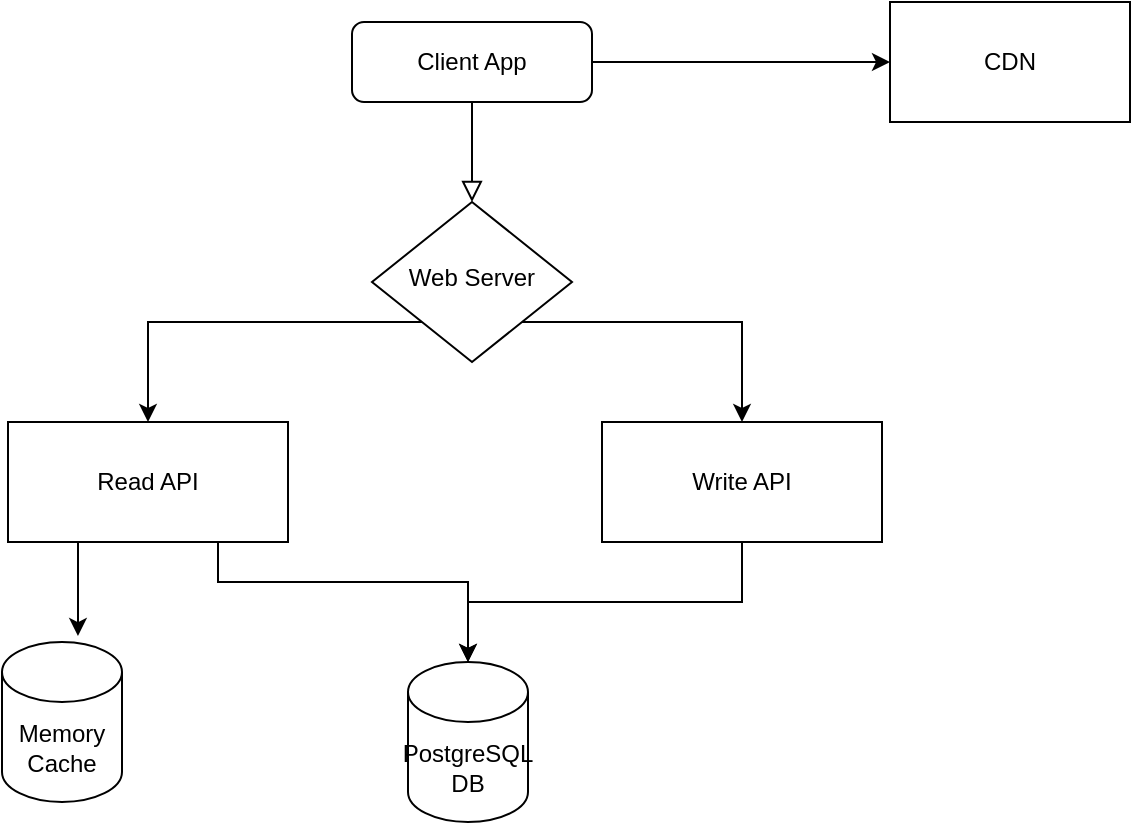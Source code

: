 <mxfile version="20.5.3" type="github" pages="3">
  <diagram id="C5RBs43oDa-KdzZeNtuy" name="System Design">
    <mxGraphModel dx="1298" dy="835" grid="1" gridSize="10" guides="1" tooltips="1" connect="1" arrows="1" fold="1" page="1" pageScale="1" pageWidth="827" pageHeight="1169" math="0" shadow="0">
      <root>
        <mxCell id="WIyWlLk6GJQsqaUBKTNV-0" />
        <mxCell id="WIyWlLk6GJQsqaUBKTNV-1" parent="WIyWlLk6GJQsqaUBKTNV-0" />
        <mxCell id="WIyWlLk6GJQsqaUBKTNV-2" value="" style="rounded=0;html=1;jettySize=auto;orthogonalLoop=1;fontSize=11;endArrow=block;endFill=0;endSize=8;strokeWidth=1;shadow=0;labelBackgroundColor=none;edgeStyle=orthogonalEdgeStyle;" parent="WIyWlLk6GJQsqaUBKTNV-1" source="WIyWlLk6GJQsqaUBKTNV-3" target="WIyWlLk6GJQsqaUBKTNV-6" edge="1">
          <mxGeometry relative="1" as="geometry" />
        </mxCell>
        <mxCell id="VoPTA-G794SH5kr1-yY1-12" style="edgeStyle=orthogonalEdgeStyle;rounded=0;orthogonalLoop=1;jettySize=auto;html=1;exitX=1;exitY=0.5;exitDx=0;exitDy=0;entryX=0;entryY=0.5;entryDx=0;entryDy=0;" edge="1" parent="WIyWlLk6GJQsqaUBKTNV-1" source="WIyWlLk6GJQsqaUBKTNV-3" target="VoPTA-G794SH5kr1-yY1-11">
          <mxGeometry relative="1" as="geometry" />
        </mxCell>
        <mxCell id="WIyWlLk6GJQsqaUBKTNV-3" value="Client App" style="rounded=1;whiteSpace=wrap;html=1;fontSize=12;glass=0;strokeWidth=1;shadow=0;" parent="WIyWlLk6GJQsqaUBKTNV-1" vertex="1">
          <mxGeometry x="212" y="80" width="120" height="40" as="geometry" />
        </mxCell>
        <mxCell id="VoPTA-G794SH5kr1-yY1-6" style="edgeStyle=orthogonalEdgeStyle;rounded=0;orthogonalLoop=1;jettySize=auto;html=1;exitX=0;exitY=1;exitDx=0;exitDy=0;entryX=0.5;entryY=0;entryDx=0;entryDy=0;" edge="1" parent="WIyWlLk6GJQsqaUBKTNV-1" source="WIyWlLk6GJQsqaUBKTNV-6" target="VoPTA-G794SH5kr1-yY1-3">
          <mxGeometry relative="1" as="geometry" />
        </mxCell>
        <mxCell id="VoPTA-G794SH5kr1-yY1-7" style="edgeStyle=orthogonalEdgeStyle;rounded=0;orthogonalLoop=1;jettySize=auto;html=1;exitX=1;exitY=1;exitDx=0;exitDy=0;" edge="1" parent="WIyWlLk6GJQsqaUBKTNV-1" source="WIyWlLk6GJQsqaUBKTNV-6" target="VoPTA-G794SH5kr1-yY1-4">
          <mxGeometry relative="1" as="geometry" />
        </mxCell>
        <mxCell id="WIyWlLk6GJQsqaUBKTNV-6" value="Web Server" style="rhombus;whiteSpace=wrap;html=1;shadow=0;fontFamily=Helvetica;fontSize=12;align=center;strokeWidth=1;spacing=6;spacingTop=-4;" parent="WIyWlLk6GJQsqaUBKTNV-1" vertex="1">
          <mxGeometry x="222" y="170" width="100" height="80" as="geometry" />
        </mxCell>
        <mxCell id="VoPTA-G794SH5kr1-yY1-1" value="&lt;div&gt;PostgreSQL&lt;br&gt;DB&lt;br&gt;&lt;/div&gt;" style="shape=cylinder3;whiteSpace=wrap;html=1;boundedLbl=1;backgroundOutline=1;size=15;" vertex="1" parent="WIyWlLk6GJQsqaUBKTNV-1">
          <mxGeometry x="240" y="400" width="60" height="80" as="geometry" />
        </mxCell>
        <mxCell id="VoPTA-G794SH5kr1-yY1-8" style="edgeStyle=orthogonalEdgeStyle;rounded=0;orthogonalLoop=1;jettySize=auto;html=1;exitX=0.75;exitY=1;exitDx=0;exitDy=0;entryX=0.5;entryY=0;entryDx=0;entryDy=0;entryPerimeter=0;" edge="1" parent="WIyWlLk6GJQsqaUBKTNV-1" source="VoPTA-G794SH5kr1-yY1-3" target="VoPTA-G794SH5kr1-yY1-1">
          <mxGeometry relative="1" as="geometry">
            <Array as="points">
              <mxPoint x="145" y="360" />
              <mxPoint x="270" y="360" />
            </Array>
          </mxGeometry>
        </mxCell>
        <mxCell id="VoPTA-G794SH5kr1-yY1-9" style="edgeStyle=orthogonalEdgeStyle;rounded=0;orthogonalLoop=1;jettySize=auto;html=1;exitX=0.25;exitY=1;exitDx=0;exitDy=0;entryX=0.633;entryY=-0.037;entryDx=0;entryDy=0;entryPerimeter=0;" edge="1" parent="WIyWlLk6GJQsqaUBKTNV-1" source="VoPTA-G794SH5kr1-yY1-3" target="VoPTA-G794SH5kr1-yY1-5">
          <mxGeometry relative="1" as="geometry" />
        </mxCell>
        <mxCell id="VoPTA-G794SH5kr1-yY1-3" value="Read API" style="rounded=0;whiteSpace=wrap;html=1;" vertex="1" parent="WIyWlLk6GJQsqaUBKTNV-1">
          <mxGeometry x="40" y="280" width="140" height="60" as="geometry" />
        </mxCell>
        <mxCell id="VoPTA-G794SH5kr1-yY1-10" style="edgeStyle=orthogonalEdgeStyle;rounded=0;orthogonalLoop=1;jettySize=auto;html=1;exitX=0.5;exitY=1;exitDx=0;exitDy=0;entryX=0.5;entryY=0;entryDx=0;entryDy=0;entryPerimeter=0;" edge="1" parent="WIyWlLk6GJQsqaUBKTNV-1" source="VoPTA-G794SH5kr1-yY1-4" target="VoPTA-G794SH5kr1-yY1-1">
          <mxGeometry relative="1" as="geometry" />
        </mxCell>
        <mxCell id="VoPTA-G794SH5kr1-yY1-4" value="Write API" style="rounded=0;whiteSpace=wrap;html=1;" vertex="1" parent="WIyWlLk6GJQsqaUBKTNV-1">
          <mxGeometry x="337" y="280" width="140" height="60" as="geometry" />
        </mxCell>
        <mxCell id="VoPTA-G794SH5kr1-yY1-5" value="Memory &lt;br&gt;Cache" style="shape=cylinder3;whiteSpace=wrap;html=1;boundedLbl=1;backgroundOutline=1;size=15;" vertex="1" parent="WIyWlLk6GJQsqaUBKTNV-1">
          <mxGeometry x="37" y="390" width="60" height="80" as="geometry" />
        </mxCell>
        <mxCell id="VoPTA-G794SH5kr1-yY1-11" value="CDN" style="rounded=0;whiteSpace=wrap;html=1;" vertex="1" parent="WIyWlLk6GJQsqaUBKTNV-1">
          <mxGeometry x="481" y="70" width="120" height="60" as="geometry" />
        </mxCell>
      </root>
    </mxGraphModel>
  </diagram>
  <diagram id="403Et2VOp6jK4GEc07T2" name="ERD">
    <mxGraphModel dx="1298" dy="835" grid="1" gridSize="10" guides="1" tooltips="1" connect="1" arrows="1" fold="1" page="1" pageScale="1" pageWidth="1100" pageHeight="850" math="0" shadow="0">
      <root>
        <mxCell id="0" />
        <mxCell id="1" parent="0" />
        <mxCell id="5zdlrHTTuu-GNPmjSPpC-19" style="edgeStyle=orthogonalEdgeStyle;rounded=0;orthogonalLoop=1;jettySize=auto;html=1;exitX=0.5;exitY=1;exitDx=0;exitDy=0;entryX=0.5;entryY=0;entryDx=0;entryDy=0;endArrow=none;endFill=0;" edge="1" parent="1" source="5zdlrHTTuu-GNPmjSPpC-12" target="5zdlrHTTuu-GNPmjSPpC-16">
          <mxGeometry relative="1" as="geometry" />
        </mxCell>
        <mxCell id="5zdlrHTTuu-GNPmjSPpC-20" style="edgeStyle=orthogonalEdgeStyle;rounded=0;orthogonalLoop=1;jettySize=auto;html=1;exitX=0.5;exitY=1;exitDx=0;exitDy=0;entryX=0.5;entryY=0;entryDx=0;entryDy=0;endArrow=none;endFill=0;" edge="1" parent="1" source="5zdlrHTTuu-GNPmjSPpC-12" target="5zdlrHTTuu-GNPmjSPpC-17">
          <mxGeometry relative="1" as="geometry" />
        </mxCell>
        <mxCell id="5zdlrHTTuu-GNPmjSPpC-21" style="edgeStyle=orthogonalEdgeStyle;rounded=0;orthogonalLoop=1;jettySize=auto;html=1;exitX=0.5;exitY=1;exitDx=0;exitDy=0;entryX=0.5;entryY=0;entryDx=0;entryDy=0;endArrow=none;endFill=0;" edge="1" parent="1" source="5zdlrHTTuu-GNPmjSPpC-12" target="5zdlrHTTuu-GNPmjSPpC-18">
          <mxGeometry relative="1" as="geometry" />
        </mxCell>
        <mxCell id="5zdlrHTTuu-GNPmjSPpC-12" value="Boat" style="rounded=0;whiteSpace=wrap;html=1;" vertex="1" parent="1">
          <mxGeometry x="257" y="290" width="120" height="60" as="geometry" />
        </mxCell>
        <mxCell id="5zdlrHTTuu-GNPmjSPpC-14" style="edgeStyle=orthogonalEdgeStyle;rounded=0;orthogonalLoop=1;jettySize=auto;html=1;endArrow=none;endFill=0;" edge="1" parent="1" source="5zdlrHTTuu-GNPmjSPpC-13" target="5zdlrHTTuu-GNPmjSPpC-12">
          <mxGeometry relative="1" as="geometry" />
        </mxCell>
        <mxCell id="5zdlrHTTuu-GNPmjSPpC-27" style="edgeStyle=orthogonalEdgeStyle;rounded=0;orthogonalLoop=1;jettySize=auto;html=1;exitX=0.5;exitY=1;exitDx=0;exitDy=0;entryX=0.5;entryY=0;entryDx=0;entryDy=0;endArrow=none;endFill=0;" edge="1" parent="1" source="5zdlrHTTuu-GNPmjSPpC-13" target="5zdlrHTTuu-GNPmjSPpC-23">
          <mxGeometry relative="1" as="geometry" />
        </mxCell>
        <mxCell id="5zdlrHTTuu-GNPmjSPpC-13" value="Status" style="rounded=0;whiteSpace=wrap;html=1;" vertex="1" parent="1">
          <mxGeometry x="697" y="290" width="120" height="60" as="geometry" />
        </mxCell>
        <mxCell id="5zdlrHTTuu-GNPmjSPpC-15" value="has" style="rhombus;whiteSpace=wrap;html=1;" vertex="1" parent="1">
          <mxGeometry x="497" y="280" width="80" height="80" as="geometry" />
        </mxCell>
        <mxCell id="5zdlrHTTuu-GNPmjSPpC-16" value="Status" style="ellipse;whiteSpace=wrap;html=1;" vertex="1" parent="1">
          <mxGeometry x="157" y="445" width="60" height="30" as="geometry" />
        </mxCell>
        <mxCell id="5zdlrHTTuu-GNPmjSPpC-17" value="Name" style="ellipse;whiteSpace=wrap;html=1;" vertex="1" parent="1">
          <mxGeometry x="287" y="445" width="60" height="30" as="geometry" />
        </mxCell>
        <mxCell id="5zdlrHTTuu-GNPmjSPpC-18" value="Guide?" style="ellipse;whiteSpace=wrap;html=1;" vertex="1" parent="1">
          <mxGeometry x="397" y="445" width="60" height="30" as="geometry" />
        </mxCell>
        <mxCell id="5zdlrHTTuu-GNPmjSPpC-23" value="Docked" style="ellipse;whiteSpace=wrap;html=1;" vertex="1" parent="1">
          <mxGeometry x="547" y="460" width="60" height="30" as="geometry" />
        </mxCell>
        <mxCell id="5zdlrHTTuu-GNPmjSPpC-28" style="edgeStyle=orthogonalEdgeStyle;rounded=0;orthogonalLoop=1;jettySize=auto;html=1;exitX=0.5;exitY=0;exitDx=0;exitDy=0;endArrow=none;endFill=0;entryX=0.5;entryY=1;entryDx=0;entryDy=0;" edge="1" parent="1" source="5zdlrHTTuu-GNPmjSPpC-24" target="5zdlrHTTuu-GNPmjSPpC-13">
          <mxGeometry relative="1" as="geometry">
            <mxPoint x="747" y="620" as="targetPoint" />
          </mxGeometry>
        </mxCell>
        <mxCell id="5zdlrHTTuu-GNPmjSPpC-24" value="Outbound to Sea" style="ellipse;whiteSpace=wrap;html=1;" vertex="1" parent="1">
          <mxGeometry x="733.5" y="460" width="110" height="30" as="geometry" />
        </mxCell>
        <mxCell id="5zdlrHTTuu-GNPmjSPpC-29" style="edgeStyle=orthogonalEdgeStyle;rounded=0;orthogonalLoop=1;jettySize=auto;html=1;exitX=0.5;exitY=0;exitDx=0;exitDy=0;endArrow=none;endFill=0;entryX=0.5;entryY=1;entryDx=0;entryDy=0;" edge="1" parent="1" source="5zdlrHTTuu-GNPmjSPpC-25" target="5zdlrHTTuu-GNPmjSPpC-13">
          <mxGeometry relative="1" as="geometry">
            <mxPoint x="747" y="620" as="targetPoint" />
          </mxGeometry>
        </mxCell>
        <mxCell id="5zdlrHTTuu-GNPmjSPpC-25" value="Inbound to Harbor" style="ellipse;whiteSpace=wrap;html=1;" vertex="1" parent="1">
          <mxGeometry x="607" y="460" width="120" height="30" as="geometry" />
        </mxCell>
        <mxCell id="5zdlrHTTuu-GNPmjSPpC-30" style="edgeStyle=orthogonalEdgeStyle;rounded=0;orthogonalLoop=1;jettySize=auto;html=1;exitX=0.5;exitY=0;exitDx=0;exitDy=0;endArrow=none;endFill=0;entryX=0.5;entryY=1;entryDx=0;entryDy=0;" edge="1" parent="1" source="5zdlrHTTuu-GNPmjSPpC-26" target="5zdlrHTTuu-GNPmjSPpC-13">
          <mxGeometry relative="1" as="geometry">
            <mxPoint x="747" y="620" as="targetPoint" />
          </mxGeometry>
        </mxCell>
        <mxCell id="5zdlrHTTuu-GNPmjSPpC-26" value="Maintentance" style="ellipse;whiteSpace=wrap;html=1;" vertex="1" parent="1">
          <mxGeometry x="843.5" y="460" width="100" height="30" as="geometry" />
        </mxCell>
      </root>
    </mxGraphModel>
  </diagram>
  <diagram id="pNl9QtIBKShObqwr_j7E" name="Page-3">
    <mxGraphModel dx="1298" dy="835" grid="1" gridSize="10" guides="1" tooltips="1" connect="1" arrows="1" fold="1" page="1" pageScale="1" pageWidth="1100" pageHeight="850" math="0" shadow="0">
      <root>
        <mxCell id="0" />
        <mxCell id="1" parent="0" />
      </root>
    </mxGraphModel>
  </diagram>
</mxfile>
